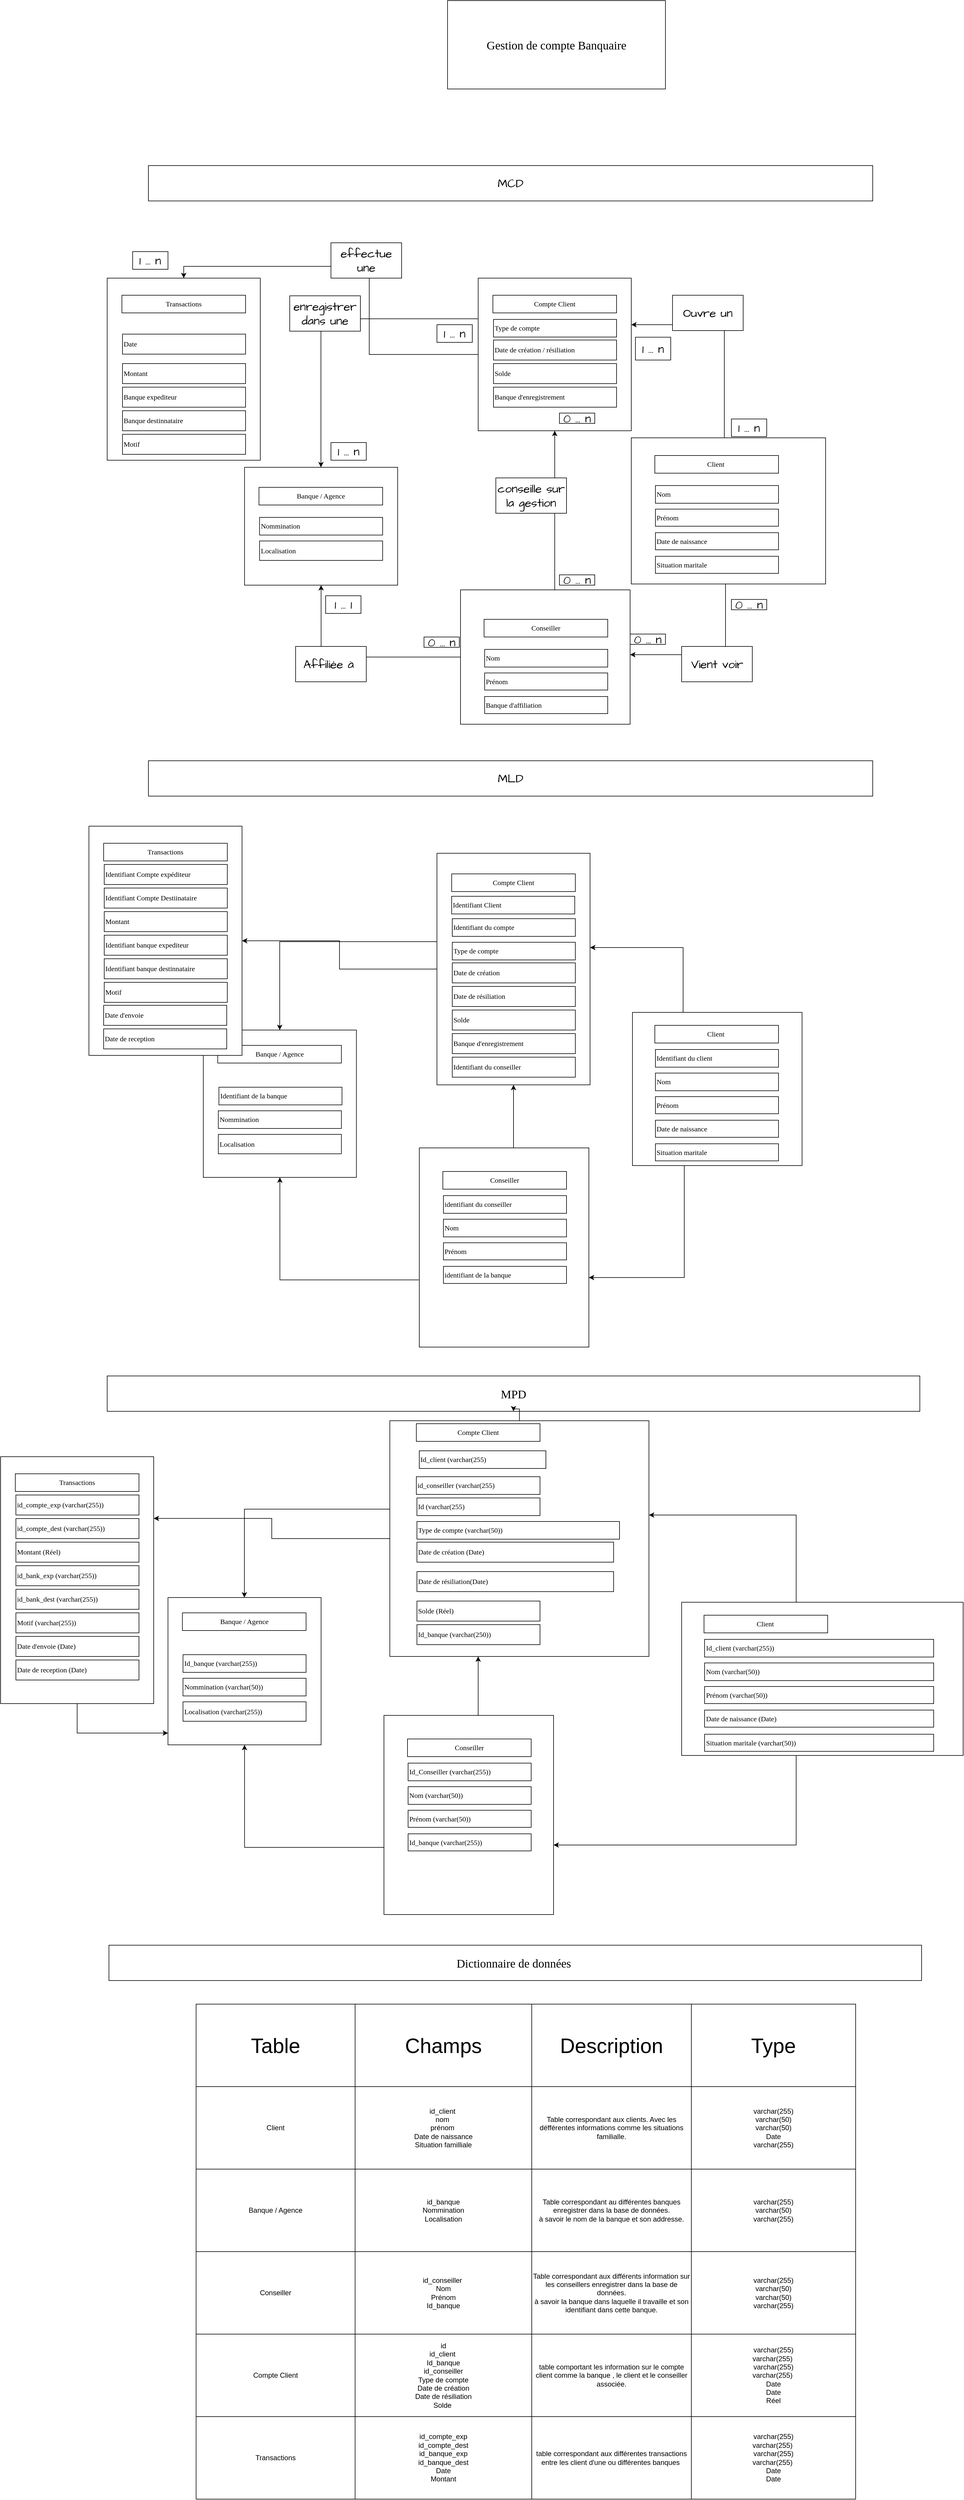 <mxfile version="22.0.8" type="google">
  <diagram name="Page-1" id="zSlbWLtohsy82lPIaHCv">
    <mxGraphModel grid="1" page="1" gridSize="10" guides="1" tooltips="1" connect="1" arrows="1" fold="1" pageScale="1" pageWidth="827" pageHeight="1169" math="0" shadow="0">
      <root>
        <mxCell id="0" />
        <mxCell id="1" parent="0" />
        <mxCell id="2LoijQER2AwYKau-_3pd-1" value="" style="rounded=0;whiteSpace=wrap;html=1;align=left;" vertex="1" parent="1">
          <mxGeometry x="263.25" y="152" width="260" height="200" as="geometry" />
        </mxCell>
        <mxCell id="2LoijQER2AwYKau-_3pd-2" value="Banque / Agence" style="rounded=0;whiteSpace=wrap;html=1;fontFamily=Verdana;" vertex="1" parent="1">
          <mxGeometry x="287.75" y="186" width="210" height="30" as="geometry" />
        </mxCell>
        <mxCell id="2LoijQER2AwYKau-_3pd-4" value="Nommination" style="rounded=0;whiteSpace=wrap;html=1;align=left;fontFamily=Verdana;" vertex="1" parent="1">
          <mxGeometry x="288.75" y="237" width="209" height="30" as="geometry" />
        </mxCell>
        <mxCell id="2LoijQER2AwYKau-_3pd-5" value="Localisation" style="rounded=0;whiteSpace=wrap;html=1;align=left;fontFamily=Verdana;" vertex="1" parent="1">
          <mxGeometry x="288.75" y="277" width="209" height="33" as="geometry" />
        </mxCell>
        <mxCell id="2LoijQER2AwYKau-_3pd-6" value="" style="rounded=0;whiteSpace=wrap;html=1;align=left;" vertex="1" parent="1">
          <mxGeometry x="920" y="102" width="330" height="248" as="geometry" />
        </mxCell>
        <mxCell id="2LoijQER2AwYKau-_3pd-8" value="Client&amp;nbsp;" style="rounded=0;whiteSpace=wrap;html=1;fontFamily=Verdana;" vertex="1" parent="1">
          <mxGeometry x="960" y="132" width="210" height="30" as="geometry" />
        </mxCell>
        <mxCell id="2LoijQER2AwYKau-_3pd-10" value="Nom" style="rounded=0;whiteSpace=wrap;html=1;align=left;fontFamily=Verdana;" vertex="1" parent="1">
          <mxGeometry x="961" y="183" width="209" height="30" as="geometry" />
        </mxCell>
        <mxCell id="2LoijQER2AwYKau-_3pd-12" value="Prénom" style="rounded=0;whiteSpace=wrap;html=1;align=left;fontFamily=Verdana;" vertex="1" parent="1">
          <mxGeometry x="961" y="223" width="209" height="29" as="geometry" />
        </mxCell>
        <mxCell id="2LoijQER2AwYKau-_3pd-24" value="MLD" style="rounded=0;whiteSpace=wrap;html=1;hachureGap=4;fontFamily=Architects Daughter;fontSource=https%3A%2F%2Ffonts.googleapis.com%2Fcss%3Ffamily%3DArchitects%2BDaughter;fontSize=20;" vertex="1" parent="1">
          <mxGeometry x="100" y="650" width="1230" height="60" as="geometry" />
        </mxCell>
        <mxCell id="2LoijQER2AwYKau-_3pd-68" value="MPD" style="rounded=0;whiteSpace=wrap;html=1;hachureGap=4;fontFamily=Verdana;fontSize=20;" vertex="1" parent="1">
          <mxGeometry x="30" y="1694" width="1380" height="60" as="geometry" />
        </mxCell>
        <mxCell id="2LoijQER2AwYKau-_3pd-103" value="Gestion de compte Banquaire" style="rounded=0;whiteSpace=wrap;html=1;hachureGap=4;fontFamily=Verdana;fontSize=20;" vertex="1" parent="1">
          <mxGeometry x="608" y="-640" width="370" height="150" as="geometry" />
        </mxCell>
        <mxCell id="2LoijQER2AwYKau-_3pd-104" value="" style="shape=table;startSize=0;container=1;collapsible=0;childLayout=tableLayout;" vertex="1" parent="1">
          <mxGeometry x="181" y="2760" width="1120" height="840" as="geometry" />
        </mxCell>
        <mxCell id="2LoijQER2AwYKau-_3pd-105" value="" style="shape=tableRow;horizontal=0;startSize=0;swimlaneHead=0;swimlaneBody=0;strokeColor=inherit;top=0;left=0;bottom=0;right=0;collapsible=0;dropTarget=0;fillColor=none;points=[[0,0.5],[1,0.5]];portConstraint=eastwest;" vertex="1" parent="2LoijQER2AwYKau-_3pd-104">
          <mxGeometry width="1120" height="140" as="geometry" />
        </mxCell>
        <mxCell id="2LoijQER2AwYKau-_3pd-106" value="Table" style="shape=partialRectangle;html=1;whiteSpace=wrap;connectable=0;strokeColor=inherit;overflow=hidden;fillColor=none;top=0;left=0;bottom=0;right=0;pointerEvents=1;fontSize=35;" vertex="1" parent="2LoijQER2AwYKau-_3pd-105">
          <mxGeometry width="270" height="140" as="geometry">
            <mxRectangle width="270" height="140" as="alternateBounds" />
          </mxGeometry>
        </mxCell>
        <mxCell id="2LoijQER2AwYKau-_3pd-107" value="Champs" style="shape=partialRectangle;html=1;whiteSpace=wrap;connectable=0;strokeColor=inherit;overflow=hidden;fillColor=none;top=0;left=0;bottom=0;right=0;pointerEvents=1;fontSize=35;" vertex="1" parent="2LoijQER2AwYKau-_3pd-105">
          <mxGeometry x="270" width="300" height="140" as="geometry">
            <mxRectangle width="300" height="140" as="alternateBounds" />
          </mxGeometry>
        </mxCell>
        <mxCell id="2LoijQER2AwYKau-_3pd-108" value="Description" style="shape=partialRectangle;html=1;whiteSpace=wrap;connectable=0;strokeColor=inherit;overflow=hidden;fillColor=none;top=0;left=0;bottom=0;right=0;pointerEvents=1;fontSize=35;" vertex="1" parent="2LoijQER2AwYKau-_3pd-105">
          <mxGeometry x="570" width="271" height="140" as="geometry">
            <mxRectangle width="271" height="140" as="alternateBounds" />
          </mxGeometry>
        </mxCell>
        <mxCell id="2LoijQER2AwYKau-_3pd-109" value="Type" style="shape=partialRectangle;html=1;whiteSpace=wrap;connectable=0;strokeColor=inherit;overflow=hidden;fillColor=none;top=0;left=0;bottom=0;right=0;pointerEvents=1;fontSize=35;" vertex="1" parent="2LoijQER2AwYKau-_3pd-105">
          <mxGeometry x="841" width="279" height="140" as="geometry">
            <mxRectangle width="279" height="140" as="alternateBounds" />
          </mxGeometry>
        </mxCell>
        <mxCell id="2LoijQER2AwYKau-_3pd-110" value="" style="shape=tableRow;horizontal=0;startSize=0;swimlaneHead=0;swimlaneBody=0;strokeColor=inherit;top=0;left=0;bottom=0;right=0;collapsible=0;dropTarget=0;fillColor=none;points=[[0,0.5],[1,0.5]];portConstraint=eastwest;" vertex="1" parent="2LoijQER2AwYKau-_3pd-104">
          <mxGeometry y="140" width="1120" height="140" as="geometry" />
        </mxCell>
        <mxCell id="2LoijQER2AwYKau-_3pd-111" value="Client" style="shape=partialRectangle;html=1;whiteSpace=wrap;connectable=0;strokeColor=inherit;overflow=hidden;fillColor=none;top=0;left=0;bottom=0;right=0;pointerEvents=1;" vertex="1" parent="2LoijQER2AwYKau-_3pd-110">
          <mxGeometry width="270" height="140" as="geometry">
            <mxRectangle width="270" height="140" as="alternateBounds" />
          </mxGeometry>
        </mxCell>
        <mxCell id="2LoijQER2AwYKau-_3pd-112" value="id_client&amp;nbsp;&lt;br&gt;nom&amp;nbsp;&lt;br&gt;prénom&amp;nbsp;&lt;br&gt;Date de naissance&lt;br&gt;Situation familliale" style="shape=partialRectangle;html=1;whiteSpace=wrap;connectable=0;strokeColor=inherit;overflow=hidden;fillColor=none;top=0;left=0;bottom=0;right=0;pointerEvents=1;" vertex="1" parent="2LoijQER2AwYKau-_3pd-110">
          <mxGeometry x="270" width="300" height="140" as="geometry">
            <mxRectangle width="300" height="140" as="alternateBounds" />
          </mxGeometry>
        </mxCell>
        <mxCell id="2LoijQER2AwYKau-_3pd-113" value="Table correspondant aux clients. Avec les défférentes informations comme les situations familialle." style="shape=partialRectangle;html=1;whiteSpace=wrap;connectable=0;strokeColor=inherit;overflow=hidden;fillColor=none;top=0;left=0;bottom=0;right=0;pointerEvents=1;" vertex="1" parent="2LoijQER2AwYKau-_3pd-110">
          <mxGeometry x="570" width="271" height="140" as="geometry">
            <mxRectangle width="271" height="140" as="alternateBounds" />
          </mxGeometry>
        </mxCell>
        <mxCell id="2LoijQER2AwYKau-_3pd-114" value="varchar(255)&lt;br&gt;varchar(50)&lt;br&gt;varchar(50)&lt;br&gt;Date&lt;br&gt;varchar(255)" style="shape=partialRectangle;html=1;whiteSpace=wrap;connectable=0;strokeColor=inherit;overflow=hidden;fillColor=none;top=0;left=0;bottom=0;right=0;pointerEvents=1;" vertex="1" parent="2LoijQER2AwYKau-_3pd-110">
          <mxGeometry x="841" width="279" height="140" as="geometry">
            <mxRectangle width="279" height="140" as="alternateBounds" />
          </mxGeometry>
        </mxCell>
        <mxCell id="2LoijQER2AwYKau-_3pd-115" value="" style="shape=tableRow;horizontal=0;startSize=0;swimlaneHead=0;swimlaneBody=0;strokeColor=inherit;top=0;left=0;bottom=0;right=0;collapsible=0;dropTarget=0;fillColor=none;points=[[0,0.5],[1,0.5]];portConstraint=eastwest;" vertex="1" parent="2LoijQER2AwYKau-_3pd-104">
          <mxGeometry y="280" width="1120" height="140" as="geometry" />
        </mxCell>
        <mxCell id="2LoijQER2AwYKau-_3pd-116" value="Banque / Agence" style="shape=partialRectangle;html=1;whiteSpace=wrap;connectable=0;strokeColor=inherit;overflow=hidden;fillColor=none;top=0;left=0;bottom=0;right=0;pointerEvents=1;" vertex="1" parent="2LoijQER2AwYKau-_3pd-115">
          <mxGeometry width="270" height="140" as="geometry">
            <mxRectangle width="270" height="140" as="alternateBounds" />
          </mxGeometry>
        </mxCell>
        <mxCell id="2LoijQER2AwYKau-_3pd-117" value="id_banque&lt;br&gt;Nommination&lt;br&gt;Localisation" style="shape=partialRectangle;html=1;whiteSpace=wrap;connectable=0;strokeColor=inherit;overflow=hidden;fillColor=none;top=0;left=0;bottom=0;right=0;pointerEvents=1;" vertex="1" parent="2LoijQER2AwYKau-_3pd-115">
          <mxGeometry x="270" width="300" height="140" as="geometry">
            <mxRectangle width="300" height="140" as="alternateBounds" />
          </mxGeometry>
        </mxCell>
        <mxCell id="2LoijQER2AwYKau-_3pd-118" value="Table correspondant au différentes banques enregistrer dans la base de données.&lt;br&gt;à savoir le nom de la banque et son addresse." style="shape=partialRectangle;html=1;whiteSpace=wrap;connectable=0;strokeColor=inherit;overflow=hidden;fillColor=none;top=0;left=0;bottom=0;right=0;pointerEvents=1;" vertex="1" parent="2LoijQER2AwYKau-_3pd-115">
          <mxGeometry x="570" width="271" height="140" as="geometry">
            <mxRectangle width="271" height="140" as="alternateBounds" />
          </mxGeometry>
        </mxCell>
        <mxCell id="2LoijQER2AwYKau-_3pd-119" value="varchar(255)&lt;br&gt;varchar(50)&lt;br&gt;varchar(255)" style="shape=partialRectangle;html=1;whiteSpace=wrap;connectable=0;strokeColor=inherit;overflow=hidden;fillColor=none;top=0;left=0;bottom=0;right=0;pointerEvents=1;" vertex="1" parent="2LoijQER2AwYKau-_3pd-115">
          <mxGeometry x="841" width="279" height="140" as="geometry">
            <mxRectangle width="279" height="140" as="alternateBounds" />
          </mxGeometry>
        </mxCell>
        <mxCell id="2LoijQER2AwYKau-_3pd-120" value="" style="shape=tableRow;horizontal=0;startSize=0;swimlaneHead=0;swimlaneBody=0;strokeColor=inherit;top=0;left=0;bottom=0;right=0;collapsible=0;dropTarget=0;fillColor=none;points=[[0,0.5],[1,0.5]];portConstraint=eastwest;" vertex="1" parent="2LoijQER2AwYKau-_3pd-104">
          <mxGeometry y="420" width="1120" height="140" as="geometry" />
        </mxCell>
        <mxCell id="2LoijQER2AwYKau-_3pd-121" value="Conseiller" style="shape=partialRectangle;html=1;whiteSpace=wrap;connectable=0;strokeColor=inherit;overflow=hidden;fillColor=none;top=0;left=0;bottom=0;right=0;pointerEvents=1;" vertex="1" parent="2LoijQER2AwYKau-_3pd-120">
          <mxGeometry width="270" height="140" as="geometry">
            <mxRectangle width="270" height="140" as="alternateBounds" />
          </mxGeometry>
        </mxCell>
        <mxCell id="2LoijQER2AwYKau-_3pd-122" value="id_conseiller&amp;nbsp;&lt;br&gt;Nom&lt;br&gt;Prénom&lt;br&gt;Id_banque" style="shape=partialRectangle;html=1;whiteSpace=wrap;connectable=0;strokeColor=inherit;overflow=hidden;fillColor=none;top=0;left=0;bottom=0;right=0;pointerEvents=1;" vertex="1" parent="2LoijQER2AwYKau-_3pd-120">
          <mxGeometry x="270" width="300" height="140" as="geometry">
            <mxRectangle width="300" height="140" as="alternateBounds" />
          </mxGeometry>
        </mxCell>
        <mxCell id="2LoijQER2AwYKau-_3pd-123" value="Table correspondant aux différents information sur les conseillers enregistrer dans la base de données.&lt;br&gt;à savoir la banque dans laquelle il travaille et son identifiant dans cette banque." style="shape=partialRectangle;html=1;whiteSpace=wrap;connectable=0;strokeColor=inherit;overflow=hidden;fillColor=none;top=0;left=0;bottom=0;right=0;pointerEvents=1;" vertex="1" parent="2LoijQER2AwYKau-_3pd-120">
          <mxGeometry x="570" width="271" height="140" as="geometry">
            <mxRectangle width="271" height="140" as="alternateBounds" />
          </mxGeometry>
        </mxCell>
        <mxCell id="2LoijQER2AwYKau-_3pd-124" value="varchar(255)&lt;br&gt;varchar(50)&lt;br&gt;varchar(50)&lt;br style=&quot;border-color: var(--border-color);&quot;&gt;varchar(255)" style="shape=partialRectangle;html=1;whiteSpace=wrap;connectable=0;strokeColor=inherit;overflow=hidden;fillColor=none;top=0;left=0;bottom=0;right=0;pointerEvents=1;" vertex="1" parent="2LoijQER2AwYKau-_3pd-120">
          <mxGeometry x="841" width="279" height="140" as="geometry">
            <mxRectangle width="279" height="140" as="alternateBounds" />
          </mxGeometry>
        </mxCell>
        <mxCell id="2LoijQER2AwYKau-_3pd-125" value="" style="shape=tableRow;horizontal=0;startSize=0;swimlaneHead=0;swimlaneBody=0;strokeColor=inherit;top=0;left=0;bottom=0;right=0;collapsible=0;dropTarget=0;fillColor=none;points=[[0,0.5],[1,0.5]];portConstraint=eastwest;" vertex="1" parent="2LoijQER2AwYKau-_3pd-104">
          <mxGeometry y="560" width="1120" height="140" as="geometry" />
        </mxCell>
        <mxCell id="2LoijQER2AwYKau-_3pd-126" value="Compte Client" style="shape=partialRectangle;html=1;whiteSpace=wrap;connectable=0;strokeColor=inherit;overflow=hidden;fillColor=none;top=0;left=0;bottom=0;right=0;pointerEvents=1;" vertex="1" parent="2LoijQER2AwYKau-_3pd-125">
          <mxGeometry width="270" height="140" as="geometry">
            <mxRectangle width="270" height="140" as="alternateBounds" />
          </mxGeometry>
        </mxCell>
        <mxCell id="2LoijQER2AwYKau-_3pd-127" value="id&lt;br&gt;id_client&amp;nbsp;&lt;br style=&quot;border-color: var(--border-color);&quot;&gt;Id_banque&lt;br&gt;id_conseiller&lt;br style=&quot;border-color: var(--border-color);&quot;&gt;Type de compte&lt;br style=&quot;border-color: var(--border-color);&quot;&gt;Date de création&lt;br style=&quot;border-color: var(--border-color);&quot;&gt;Date de résiliation&lt;br style=&quot;border-color: var(--border-color);&quot;&gt;Solde&amp;nbsp;" style="shape=partialRectangle;html=1;whiteSpace=wrap;connectable=0;strokeColor=inherit;overflow=hidden;fillColor=none;top=0;left=0;bottom=0;right=0;pointerEvents=1;" vertex="1" parent="2LoijQER2AwYKau-_3pd-125">
          <mxGeometry x="270" width="300" height="140" as="geometry">
            <mxRectangle width="300" height="140" as="alternateBounds" />
          </mxGeometry>
        </mxCell>
        <mxCell id="2LoijQER2AwYKau-_3pd-128" value="table comportant les information sur le compte client comme la banque , le client et le conseiller associée." style="shape=partialRectangle;html=1;whiteSpace=wrap;connectable=0;strokeColor=inherit;overflow=hidden;fillColor=none;top=0;left=0;bottom=0;right=0;pointerEvents=1;" vertex="1" parent="2LoijQER2AwYKau-_3pd-125">
          <mxGeometry x="570" width="271" height="140" as="geometry">
            <mxRectangle width="271" height="140" as="alternateBounds" />
          </mxGeometry>
        </mxCell>
        <mxCell id="2LoijQER2AwYKau-_3pd-129" value="varchar(255)&lt;br&gt;varchar(255)&amp;nbsp;&lt;br&gt;varchar(255)&lt;br style=&quot;border-color: var(--border-color);&quot;&gt;varchar(255)&amp;nbsp;&lt;br&gt;Date&lt;br&gt;Date&lt;br&gt;Réel" style="shape=partialRectangle;html=1;whiteSpace=wrap;connectable=0;strokeColor=inherit;overflow=hidden;fillColor=none;top=0;left=0;bottom=0;right=0;pointerEvents=1;" vertex="1" parent="2LoijQER2AwYKau-_3pd-125">
          <mxGeometry x="841" width="279" height="140" as="geometry">
            <mxRectangle width="279" height="140" as="alternateBounds" />
          </mxGeometry>
        </mxCell>
        <mxCell id="2LoijQER2AwYKau-_3pd-435" style="shape=tableRow;horizontal=0;startSize=0;swimlaneHead=0;swimlaneBody=0;strokeColor=inherit;top=0;left=0;bottom=0;right=0;collapsible=0;dropTarget=0;fillColor=none;points=[[0,0.5],[1,0.5]];portConstraint=eastwest;" vertex="1" parent="2LoijQER2AwYKau-_3pd-104">
          <mxGeometry y="700" width="1120" height="140" as="geometry" />
        </mxCell>
        <mxCell id="2LoijQER2AwYKau-_3pd-436" value="Transactions" style="shape=partialRectangle;html=1;whiteSpace=wrap;connectable=0;strokeColor=inherit;overflow=hidden;fillColor=none;top=0;left=0;bottom=0;right=0;pointerEvents=1;" vertex="1" parent="2LoijQER2AwYKau-_3pd-435">
          <mxGeometry width="270" height="140" as="geometry">
            <mxRectangle width="270" height="140" as="alternateBounds" />
          </mxGeometry>
        </mxCell>
        <mxCell id="2LoijQER2AwYKau-_3pd-437" value="id_compte_exp&lt;br&gt;id_compte_dest&lt;br&gt;id_banque_exp&lt;br&gt;id_banque_dest&lt;br&gt;Date&lt;br&gt;Montant" style="shape=partialRectangle;html=1;whiteSpace=wrap;connectable=0;strokeColor=inherit;overflow=hidden;fillColor=none;top=0;left=0;bottom=0;right=0;pointerEvents=1;" vertex="1" parent="2LoijQER2AwYKau-_3pd-435">
          <mxGeometry x="270" width="300" height="140" as="geometry">
            <mxRectangle width="300" height="140" as="alternateBounds" />
          </mxGeometry>
        </mxCell>
        <mxCell id="2LoijQER2AwYKau-_3pd-438" value="table correspondant aux différentes transactions entre les client d&#39;une ou différentes banques&amp;nbsp;" style="shape=partialRectangle;html=1;whiteSpace=wrap;connectable=0;strokeColor=inherit;overflow=hidden;fillColor=none;top=0;left=0;bottom=0;right=0;pointerEvents=1;" vertex="1" parent="2LoijQER2AwYKau-_3pd-435">
          <mxGeometry x="570" width="271" height="140" as="geometry">
            <mxRectangle width="271" height="140" as="alternateBounds" />
          </mxGeometry>
        </mxCell>
        <mxCell id="2LoijQER2AwYKau-_3pd-439" value="varchar(255)&lt;br style=&quot;border-color: var(--border-color);&quot;&gt;varchar(255)&amp;nbsp;&lt;br style=&quot;border-color: var(--border-color);&quot;&gt;varchar(255)&lt;br style=&quot;border-color: var(--border-color);&quot;&gt;varchar(255)&amp;nbsp;&lt;br style=&quot;border-color: var(--border-color);&quot;&gt;Date&lt;br style=&quot;border-color: var(--border-color);&quot;&gt;Date" style="shape=partialRectangle;html=1;whiteSpace=wrap;connectable=0;strokeColor=inherit;overflow=hidden;fillColor=none;top=0;left=0;bottom=0;right=0;pointerEvents=1;" vertex="1" parent="2LoijQER2AwYKau-_3pd-435">
          <mxGeometry x="841" width="279" height="140" as="geometry">
            <mxRectangle width="279" height="140" as="alternateBounds" />
          </mxGeometry>
        </mxCell>
        <mxCell id="2LoijQER2AwYKau-_3pd-142" style="edgeStyle=orthogonalEdgeStyle;rounded=0;orthogonalLoop=1;jettySize=auto;html=1;entryX=0.5;entryY=1;entryDx=0;entryDy=0;" edge="1" parent="1" source="2LoijQER2AwYKau-_3pd-135" target="2LoijQER2AwYKau-_3pd-1">
          <mxGeometry relative="1" as="geometry">
            <Array as="points">
              <mxPoint x="393" y="474" />
            </Array>
          </mxGeometry>
        </mxCell>
        <mxCell id="2LoijQER2AwYKau-_3pd-152" style="edgeStyle=orthogonalEdgeStyle;rounded=0;orthogonalLoop=1;jettySize=auto;html=1;exitX=0.75;exitY=0;exitDx=0;exitDy=0;" edge="1" parent="1" source="2LoijQER2AwYKau-_3pd-135" target="2LoijQER2AwYKau-_3pd-144">
          <mxGeometry relative="1" as="geometry">
            <Array as="points">
              <mxPoint x="790" y="360" />
            </Array>
          </mxGeometry>
        </mxCell>
        <mxCell id="2LoijQER2AwYKau-_3pd-135" value="" style="rounded=0;whiteSpace=wrap;html=1;align=left;" vertex="1" parent="1">
          <mxGeometry x="630" y="360" width="288" height="228" as="geometry" />
        </mxCell>
        <mxCell id="2LoijQER2AwYKau-_3pd-136" value="Conseiller" style="rounded=0;whiteSpace=wrap;html=1;fontFamily=Verdana;" vertex="1" parent="1">
          <mxGeometry x="670" y="410" width="210" height="30" as="geometry" />
        </mxCell>
        <mxCell id="2LoijQER2AwYKau-_3pd-138" value="Nom" style="rounded=0;whiteSpace=wrap;html=1;align=left;fontFamily=Verdana;" vertex="1" parent="1">
          <mxGeometry x="671" y="461" width="209" height="30" as="geometry" />
        </mxCell>
        <mxCell id="2LoijQER2AwYKau-_3pd-139" value="Prénom" style="rounded=0;whiteSpace=wrap;html=1;align=left;fontFamily=Verdana;" vertex="1" parent="1">
          <mxGeometry x="671" y="501" width="209" height="29" as="geometry" />
        </mxCell>
        <mxCell id="2LoijQER2AwYKau-_3pd-140" style="edgeStyle=orthogonalEdgeStyle;rounded=0;orthogonalLoop=1;jettySize=auto;html=1;" edge="1" parent="1" source="2LoijQER2AwYKau-_3pd-6" target="2LoijQER2AwYKau-_3pd-135">
          <mxGeometry relative="1" as="geometry">
            <Array as="points">
              <mxPoint x="1080" y="470" />
            </Array>
          </mxGeometry>
        </mxCell>
        <mxCell id="2LoijQER2AwYKau-_3pd-141" value="Vient voir" style="rounded=0;whiteSpace=wrap;html=1;hachureGap=4;fontFamily=Architects Daughter;fontSource=https%3A%2F%2Ffonts.googleapis.com%2Fcss%3Ffamily%3DArchitects%2BDaughter;fontSize=20;" vertex="1" parent="1">
          <mxGeometry x="1005.5" y="456" width="120" height="60" as="geometry" />
        </mxCell>
        <mxCell id="2LoijQER2AwYKau-_3pd-143" value="Affiliée à&amp;nbsp;" style="rounded=0;whiteSpace=wrap;html=1;hachureGap=4;fontFamily=Architects Daughter;fontSource=https%3A%2F%2Ffonts.googleapis.com%2Fcss%3Ffamily%3DArchitects%2BDaughter;fontSize=20;" vertex="1" parent="1">
          <mxGeometry x="350" y="456" width="120" height="60" as="geometry" />
        </mxCell>
        <mxCell id="2LoijQER2AwYKau-_3pd-150" style="edgeStyle=orthogonalEdgeStyle;rounded=0;orthogonalLoop=1;jettySize=auto;html=1;exitX=0;exitY=0.5;exitDx=0;exitDy=0;" edge="1" parent="1" source="2LoijQER2AwYKau-_3pd-144" target="2LoijQER2AwYKau-_3pd-1">
          <mxGeometry relative="1" as="geometry">
            <Array as="points">
              <mxPoint x="660" y="-100" />
              <mxPoint x="393" y="-100" />
            </Array>
          </mxGeometry>
        </mxCell>
        <mxCell id="2LoijQER2AwYKau-_3pd-144" value="" style="rounded=0;whiteSpace=wrap;html=1;align=left;" vertex="1" parent="1">
          <mxGeometry x="660" y="-169" width="260" height="259" as="geometry" />
        </mxCell>
        <mxCell id="2LoijQER2AwYKau-_3pd-406" style="edgeStyle=orthogonalEdgeStyle;rounded=0;orthogonalLoop=1;jettySize=auto;html=1;entryX=0.5;entryY=0;entryDx=0;entryDy=0;" edge="1" parent="1" source="2LoijQER2AwYKau-_3pd-144" target="2LoijQER2AwYKau-_3pd-395">
          <mxGeometry relative="1" as="geometry" />
        </mxCell>
        <mxCell id="2LoijQER2AwYKau-_3pd-145" value="Compte Client" style="rounded=0;whiteSpace=wrap;html=1;fontFamily=Verdana;" vertex="1" parent="1">
          <mxGeometry x="685" y="-140" width="210" height="30" as="geometry" />
        </mxCell>
        <mxCell id="2LoijQER2AwYKau-_3pd-146" value="Type de compte&amp;nbsp;" style="rounded=0;whiteSpace=wrap;html=1;align=left;fontFamily=Verdana;" vertex="1" parent="1">
          <mxGeometry x="686" y="-99" width="209" height="30" as="geometry" />
        </mxCell>
        <mxCell id="2LoijQER2AwYKau-_3pd-147" value="Date de création / résiliation" style="rounded=0;whiteSpace=wrap;html=1;align=left;fontFamily=Verdana;" vertex="1" parent="1">
          <mxGeometry x="686" y="-64" width="209" height="34" as="geometry" />
        </mxCell>
        <mxCell id="2LoijQER2AwYKau-_3pd-148" style="edgeStyle=orthogonalEdgeStyle;rounded=0;orthogonalLoop=1;jettySize=auto;html=1;" edge="1" parent="1" source="2LoijQER2AwYKau-_3pd-6" target="2LoijQER2AwYKau-_3pd-144">
          <mxGeometry relative="1" as="geometry">
            <mxPoint x="1078.0" y="102" as="sourcePoint" />
            <mxPoint x="934" y="-90" as="targetPoint" />
            <Array as="points">
              <mxPoint x="1078" y="-90" />
            </Array>
          </mxGeometry>
        </mxCell>
        <mxCell id="2LoijQER2AwYKau-_3pd-149" value="Ouvre un" style="rounded=0;whiteSpace=wrap;html=1;hachureGap=4;fontFamily=Architects Daughter;fontSource=https%3A%2F%2Ffonts.googleapis.com%2Fcss%3Ffamily%3DArchitects%2BDaughter;fontSize=20;" vertex="1" parent="1">
          <mxGeometry x="990" y="-140" width="120" height="60" as="geometry" />
        </mxCell>
        <mxCell id="2LoijQER2AwYKau-_3pd-151" value="enregistrer dans une" style="rounded=0;whiteSpace=wrap;html=1;hachureGap=4;fontFamily=Architects Daughter;fontSource=https%3A%2F%2Ffonts.googleapis.com%2Fcss%3Ffamily%3DArchitects%2BDaughter;fontSize=20;" vertex="1" parent="1">
          <mxGeometry x="340" y="-139" width="120" height="60" as="geometry" />
        </mxCell>
        <mxCell id="2LoijQER2AwYKau-_3pd-153" value="conseille sur la gestion" style="rounded=0;whiteSpace=wrap;html=1;hachureGap=4;fontFamily=Architects Daughter;fontSource=https%3A%2F%2Ffonts.googleapis.com%2Fcss%3Ffamily%3DArchitects%2BDaughter;fontSize=20;" vertex="1" parent="1">
          <mxGeometry x="690" y="170" width="120" height="60" as="geometry" />
        </mxCell>
        <mxCell id="2LoijQER2AwYKau-_3pd-154" value="MCD" style="rounded=0;whiteSpace=wrap;html=1;hachureGap=4;fontFamily=Architects Daughter;fontSource=https%3A%2F%2Ffonts.googleapis.com%2Fcss%3Ffamily%3DArchitects%2BDaughter;fontSize=20;" vertex="1" parent="1">
          <mxGeometry x="100" y="-360" width="1230" height="60" as="geometry" />
        </mxCell>
        <mxCell id="2LoijQER2AwYKau-_3pd-155" value="Date de naissance" style="rounded=0;whiteSpace=wrap;html=1;align=left;fontFamily=Verdana;" vertex="1" parent="1">
          <mxGeometry x="961" y="263" width="209" height="29" as="geometry" />
        </mxCell>
        <mxCell id="2LoijQER2AwYKau-_3pd-156" value="Banque d&#39;affiliation" style="rounded=0;whiteSpace=wrap;html=1;align=left;fontFamily=Verdana;" vertex="1" parent="1">
          <mxGeometry x="671" y="541" width="209" height="29" as="geometry" />
        </mxCell>
        <mxCell id="2LoijQER2AwYKau-_3pd-157" value="Solde" style="rounded=0;whiteSpace=wrap;html=1;align=left;fontFamily=Verdana;" vertex="1" parent="1">
          <mxGeometry x="686" y="-24" width="209" height="34" as="geometry" />
        </mxCell>
        <mxCell id="2LoijQER2AwYKau-_3pd-158" value="1 ... n" style="rounded=0;whiteSpace=wrap;html=1;hachureGap=4;fontFamily=Architects Daughter;fontSource=https%3A%2F%2Ffonts.googleapis.com%2Fcss%3Ffamily%3DArchitects%2BDaughter;fontSize=20;" vertex="1" parent="1">
          <mxGeometry x="1090" y="70" width="60" height="30" as="geometry" />
        </mxCell>
        <mxCell id="2LoijQER2AwYKau-_3pd-159" value="1 ... n" style="rounded=0;whiteSpace=wrap;html=1;hachureGap=4;fontFamily=Architects Daughter;fontSource=https%3A%2F%2Ffonts.googleapis.com%2Fcss%3Ffamily%3DArchitects%2BDaughter;fontSize=20;" vertex="1" parent="1">
          <mxGeometry x="927" y="-68.75" width="60" height="38.75" as="geometry" />
        </mxCell>
        <mxCell id="2LoijQER2AwYKau-_3pd-162" value="0 ... n" style="rounded=0;whiteSpace=wrap;html=1;hachureGap=4;fontFamily=Architects Daughter;fontSource=https%3A%2F%2Ffonts.googleapis.com%2Fcss%3Ffamily%3DArchitects%2BDaughter;fontSize=20;" vertex="1" parent="1">
          <mxGeometry x="1090" y="376.25" width="60" height="17.5" as="geometry" />
        </mxCell>
        <mxCell id="2LoijQER2AwYKau-_3pd-163" value="0 ... n" style="rounded=0;whiteSpace=wrap;html=1;hachureGap=4;fontFamily=Architects Daughter;fontSource=https%3A%2F%2Ffonts.googleapis.com%2Fcss%3Ffamily%3DArchitects%2BDaughter;fontSize=20;" vertex="1" parent="1">
          <mxGeometry x="918" y="435" width="60" height="17.5" as="geometry" />
        </mxCell>
        <mxCell id="2LoijQER2AwYKau-_3pd-164" value="0 ... n" style="rounded=0;whiteSpace=wrap;html=1;hachureGap=4;fontFamily=Architects Daughter;fontSource=https%3A%2F%2Ffonts.googleapis.com%2Fcss%3Ffamily%3DArchitects%2BDaughter;fontSize=20;" vertex="1" parent="1">
          <mxGeometry x="798" y="334.5" width="60" height="17.5" as="geometry" />
        </mxCell>
        <mxCell id="2LoijQER2AwYKau-_3pd-165" value="0 ... n" style="rounded=0;whiteSpace=wrap;html=1;hachureGap=4;fontFamily=Architects Daughter;fontSource=https%3A%2F%2Ffonts.googleapis.com%2Fcss%3Ffamily%3DArchitects%2BDaughter;fontSize=20;" vertex="1" parent="1">
          <mxGeometry x="798" y="60" width="60" height="17.5" as="geometry" />
        </mxCell>
        <mxCell id="2LoijQER2AwYKau-_3pd-166" value="0 ... n" style="rounded=0;whiteSpace=wrap;html=1;hachureGap=4;fontFamily=Architects Daughter;fontSource=https%3A%2F%2Ffonts.googleapis.com%2Fcss%3Ffamily%3DArchitects%2BDaughter;fontSize=20;" vertex="1" parent="1">
          <mxGeometry x="568" y="440" width="60" height="17.5" as="geometry" />
        </mxCell>
        <mxCell id="2LoijQER2AwYKau-_3pd-167" value="1 ... 1" style="rounded=0;whiteSpace=wrap;html=1;hachureGap=4;fontFamily=Architects Daughter;fontSource=https%3A%2F%2Ffonts.googleapis.com%2Fcss%3Ffamily%3DArchitects%2BDaughter;fontSize=20;" vertex="1" parent="1">
          <mxGeometry x="401" y="370" width="60" height="30" as="geometry" />
        </mxCell>
        <mxCell id="2LoijQER2AwYKau-_3pd-168" value="1 ... n" style="rounded=0;whiteSpace=wrap;html=1;hachureGap=4;fontFamily=Architects Daughter;fontSource=https%3A%2F%2Ffonts.googleapis.com%2Fcss%3Ffamily%3DArchitects%2BDaughter;fontSize=20;" vertex="1" parent="1">
          <mxGeometry x="590" y="-90" width="60" height="30" as="geometry" />
        </mxCell>
        <mxCell id="2LoijQER2AwYKau-_3pd-169" value="1 ... n" style="rounded=0;whiteSpace=wrap;html=1;hachureGap=4;fontFamily=Architects Daughter;fontSource=https%3A%2F%2Ffonts.googleapis.com%2Fcss%3Ffamily%3DArchitects%2BDaughter;fontSize=20;" vertex="1" parent="1">
          <mxGeometry x="410" y="110" width="60" height="30" as="geometry" />
        </mxCell>
        <mxCell id="2LoijQER2AwYKau-_3pd-170" value="Banque d&#39;enregistrement" style="rounded=0;whiteSpace=wrap;html=1;align=left;fontFamily=Verdana;" vertex="1" parent="1">
          <mxGeometry x="686" y="16" width="209" height="34" as="geometry" />
        </mxCell>
        <mxCell id="2LoijQER2AwYKau-_3pd-172" value="" style="rounded=0;whiteSpace=wrap;html=1;align=left;" vertex="1" parent="1">
          <mxGeometry x="193.25" y="1107" width="260" height="250" as="geometry" />
        </mxCell>
        <mxCell id="2LoijQER2AwYKau-_3pd-173" value="Banque / Agence" style="rounded=0;whiteSpace=wrap;html=1;fontFamily=Verdana;" vertex="1" parent="1">
          <mxGeometry x="217.75" y="1133" width="210" height="30" as="geometry" />
        </mxCell>
        <mxCell id="2LoijQER2AwYKau-_3pd-174" value="Nommination" style="rounded=0;whiteSpace=wrap;html=1;align=left;fontFamily=Verdana;" vertex="1" parent="1">
          <mxGeometry x="218.75" y="1244" width="209" height="30" as="geometry" />
        </mxCell>
        <mxCell id="2LoijQER2AwYKau-_3pd-175" value="Localisation" style="rounded=0;whiteSpace=wrap;html=1;align=left;fontFamily=Verdana;" vertex="1" parent="1">
          <mxGeometry x="218.75" y="1284" width="209" height="33" as="geometry" />
        </mxCell>
        <mxCell id="2LoijQER2AwYKau-_3pd-176" value="" style="rounded=0;whiteSpace=wrap;html=1;align=left;" vertex="1" parent="1">
          <mxGeometry x="922" y="1077" width="288" height="260" as="geometry" />
        </mxCell>
        <mxCell id="2LoijQER2AwYKau-_3pd-177" value="Client&amp;nbsp;" style="rounded=0;whiteSpace=wrap;html=1;fontFamily=Verdana;" vertex="1" parent="1">
          <mxGeometry x="960" y="1099" width="210" height="30" as="geometry" />
        </mxCell>
        <mxCell id="2LoijQER2AwYKau-_3pd-178" value="Nom" style="rounded=0;whiteSpace=wrap;html=1;align=left;fontFamily=Verdana;" vertex="1" parent="1">
          <mxGeometry x="961" y="1180" width="209" height="30" as="geometry" />
        </mxCell>
        <mxCell id="2LoijQER2AwYKau-_3pd-179" value="Prénom" style="rounded=0;whiteSpace=wrap;html=1;align=left;fontFamily=Verdana;" vertex="1" parent="1">
          <mxGeometry x="961" y="1220" width="209" height="29" as="geometry" />
        </mxCell>
        <mxCell id="2LoijQER2AwYKau-_3pd-180" style="edgeStyle=orthogonalEdgeStyle;rounded=0;orthogonalLoop=1;jettySize=auto;html=1;entryX=0.5;entryY=1;entryDx=0;entryDy=0;" edge="1" parent="1" source="2LoijQER2AwYKau-_3pd-182" target="2LoijQER2AwYKau-_3pd-172">
          <mxGeometry relative="1" as="geometry">
            <Array as="points">
              <mxPoint x="323" y="1531" />
            </Array>
          </mxGeometry>
        </mxCell>
        <mxCell id="2LoijQER2AwYKau-_3pd-181" style="edgeStyle=orthogonalEdgeStyle;rounded=0;orthogonalLoop=1;jettySize=auto;html=1;exitX=0.75;exitY=0;exitDx=0;exitDy=0;" edge="1" parent="1" source="2LoijQER2AwYKau-_3pd-182" target="2LoijQER2AwYKau-_3pd-190">
          <mxGeometry relative="1" as="geometry">
            <Array as="points">
              <mxPoint x="720" y="1417" />
            </Array>
          </mxGeometry>
        </mxCell>
        <mxCell id="2LoijQER2AwYKau-_3pd-182" value="" style="rounded=0;whiteSpace=wrap;html=1;align=left;" vertex="1" parent="1">
          <mxGeometry x="560" y="1307" width="288" height="338" as="geometry" />
        </mxCell>
        <mxCell id="2LoijQER2AwYKau-_3pd-183" value="Conseiller" style="rounded=0;whiteSpace=wrap;html=1;fontFamily=Verdana;" vertex="1" parent="1">
          <mxGeometry x="600" y="1347" width="210" height="30" as="geometry" />
        </mxCell>
        <mxCell id="2LoijQER2AwYKau-_3pd-184" value="Nom" style="rounded=0;whiteSpace=wrap;html=1;align=left;fontFamily=Verdana;" vertex="1" parent="1">
          <mxGeometry x="601" y="1428" width="209" height="30" as="geometry" />
        </mxCell>
        <mxCell id="2LoijQER2AwYKau-_3pd-185" value="Prénom" style="rounded=0;whiteSpace=wrap;html=1;align=left;fontFamily=Verdana;" vertex="1" parent="1">
          <mxGeometry x="601" y="1468" width="209" height="29" as="geometry" />
        </mxCell>
        <mxCell id="2LoijQER2AwYKau-_3pd-186" style="edgeStyle=orthogonalEdgeStyle;rounded=0;orthogonalLoop=1;jettySize=auto;html=1;" edge="1" parent="1" source="2LoijQER2AwYKau-_3pd-176" target="2LoijQER2AwYKau-_3pd-182">
          <mxGeometry relative="1" as="geometry">
            <Array as="points">
              <mxPoint x="1010" y="1527" />
            </Array>
          </mxGeometry>
        </mxCell>
        <mxCell id="2LoijQER2AwYKau-_3pd-189" style="edgeStyle=orthogonalEdgeStyle;rounded=0;orthogonalLoop=1;jettySize=auto;html=1;exitX=0;exitY=0.5;exitDx=0;exitDy=0;" edge="1" parent="1" source="2LoijQER2AwYKau-_3pd-190" target="2LoijQER2AwYKau-_3pd-172">
          <mxGeometry relative="1" as="geometry">
            <Array as="points">
              <mxPoint x="590" y="957" />
              <mxPoint x="323" y="957" />
            </Array>
          </mxGeometry>
        </mxCell>
        <mxCell id="2LoijQER2AwYKau-_3pd-416" style="edgeStyle=orthogonalEdgeStyle;rounded=0;orthogonalLoop=1;jettySize=auto;html=1;" edge="1" parent="1" source="2LoijQER2AwYKau-_3pd-190" target="2LoijQER2AwYKau-_3pd-410">
          <mxGeometry relative="1" as="geometry" />
        </mxCell>
        <mxCell id="2LoijQER2AwYKau-_3pd-190" value="" style="rounded=0;whiteSpace=wrap;html=1;align=left;" vertex="1" parent="1">
          <mxGeometry x="590" y="807" width="260" height="393" as="geometry" />
        </mxCell>
        <mxCell id="2LoijQER2AwYKau-_3pd-191" value="Compte Client" style="rounded=0;whiteSpace=wrap;html=1;fontFamily=Verdana;" vertex="1" parent="1">
          <mxGeometry x="615" y="842" width="210" height="30" as="geometry" />
        </mxCell>
        <mxCell id="2LoijQER2AwYKau-_3pd-192" value="Type de compte&amp;nbsp;" style="rounded=0;whiteSpace=wrap;html=1;align=left;fontFamily=Verdana;" vertex="1" parent="1">
          <mxGeometry x="616" y="958" width="209" height="30" as="geometry" />
        </mxCell>
        <mxCell id="2LoijQER2AwYKau-_3pd-193" value="Date de création" style="rounded=0;whiteSpace=wrap;html=1;align=left;fontFamily=Verdana;" vertex="1" parent="1">
          <mxGeometry x="616" y="993" width="209" height="34" as="geometry" />
        </mxCell>
        <mxCell id="2LoijQER2AwYKau-_3pd-194" style="edgeStyle=orthogonalEdgeStyle;rounded=0;orthogonalLoop=1;jettySize=auto;html=1;" edge="1" parent="1" source="2LoijQER2AwYKau-_3pd-176" target="2LoijQER2AwYKau-_3pd-190">
          <mxGeometry relative="1" as="geometry">
            <mxPoint x="1008.0" y="1159" as="sourcePoint" />
            <mxPoint x="864" y="967" as="targetPoint" />
            <Array as="points">
              <mxPoint x="1008" y="967" />
            </Array>
          </mxGeometry>
        </mxCell>
        <mxCell id="2LoijQER2AwYKau-_3pd-198" value="Date de naissance" style="rounded=0;whiteSpace=wrap;html=1;align=left;fontFamily=Verdana;" vertex="1" parent="1">
          <mxGeometry x="961" y="1260" width="209" height="29" as="geometry" />
        </mxCell>
        <mxCell id="2LoijQER2AwYKau-_3pd-199" value="identifiant de la banque&amp;nbsp;" style="rounded=0;whiteSpace=wrap;html=1;align=left;fontFamily=Verdana;" vertex="1" parent="1">
          <mxGeometry x="601" y="1508" width="209" height="29" as="geometry" />
        </mxCell>
        <mxCell id="2LoijQER2AwYKau-_3pd-200" value="Solde" style="rounded=0;whiteSpace=wrap;html=1;align=left;fontFamily=Verdana;" vertex="1" parent="1">
          <mxGeometry x="616" y="1073" width="209" height="34" as="geometry" />
        </mxCell>
        <mxCell id="2LoijQER2AwYKau-_3pd-211" value="Banque d&#39;enregistrement" style="rounded=0;whiteSpace=wrap;html=1;align=left;fontFamily=Verdana;" vertex="1" parent="1">
          <mxGeometry x="616" y="1113" width="209" height="34" as="geometry" />
        </mxCell>
        <mxCell id="2LoijQER2AwYKau-_3pd-212" value="Identifiant du client&amp;nbsp;" style="rounded=0;whiteSpace=wrap;html=1;align=left;fontFamily=Verdana;" vertex="1" parent="1">
          <mxGeometry x="961" y="1140" width="209" height="30" as="geometry" />
        </mxCell>
        <mxCell id="2LoijQER2AwYKau-_3pd-213" value="Identifiant du compte" style="rounded=0;whiteSpace=wrap;html=1;align=left;fontFamily=Verdana;" vertex="1" parent="1">
          <mxGeometry x="616" y="918" width="209" height="30" as="geometry" />
        </mxCell>
        <mxCell id="2LoijQER2AwYKau-_3pd-214" value="Identifiant de la banque&amp;nbsp;" style="rounded=0;whiteSpace=wrap;html=1;align=left;fontFamily=Verdana;" vertex="1" parent="1">
          <mxGeometry x="219.75" y="1204" width="209" height="30" as="geometry" />
        </mxCell>
        <mxCell id="2LoijQER2AwYKau-_3pd-215" value="identifiant du conseiller&amp;nbsp;" style="rounded=0;whiteSpace=wrap;html=1;align=left;fontFamily=Verdana;" vertex="1" parent="1">
          <mxGeometry x="601" y="1388" width="209" height="30" as="geometry" />
        </mxCell>
        <mxCell id="2LoijQER2AwYKau-_3pd-217" value="" style="rounded=0;whiteSpace=wrap;html=1;align=left;" vertex="1" parent="1">
          <mxGeometry x="133.25" y="2070" width="260" height="250" as="geometry" />
        </mxCell>
        <mxCell id="2LoijQER2AwYKau-_3pd-218" value="Banque / Agence" style="rounded=0;whiteSpace=wrap;html=1;fontFamily=Verdana;" vertex="1" parent="1">
          <mxGeometry x="157.75" y="2096" width="210" height="30" as="geometry" />
        </mxCell>
        <mxCell id="2LoijQER2AwYKau-_3pd-219" value="Nommination (varchar(50))" style="rounded=0;whiteSpace=wrap;html=1;align=left;fontFamily=Verdana;" vertex="1" parent="1">
          <mxGeometry x="158.75" y="2207" width="209" height="30" as="geometry" />
        </mxCell>
        <mxCell id="2LoijQER2AwYKau-_3pd-220" value="Localisation (varchar(255))" style="rounded=0;whiteSpace=wrap;html=1;align=left;fontFamily=Verdana;" vertex="1" parent="1">
          <mxGeometry x="158.75" y="2247" width="209" height="33" as="geometry" />
        </mxCell>
        <mxCell id="2LoijQER2AwYKau-_3pd-221" value="" style="rounded=0;whiteSpace=wrap;html=1;align=left;" vertex="1" parent="1">
          <mxGeometry x="1005.5" y="2078" width="478" height="260" as="geometry" />
        </mxCell>
        <mxCell id="2LoijQER2AwYKau-_3pd-222" value="Client&amp;nbsp;" style="rounded=0;whiteSpace=wrap;html=1;fontFamily=Verdana;" vertex="1" parent="1">
          <mxGeometry x="1043.5" y="2100" width="210" height="30" as="geometry" />
        </mxCell>
        <mxCell id="2LoijQER2AwYKau-_3pd-223" value="Nom (varchar(50))" style="rounded=0;whiteSpace=wrap;html=1;align=left;fontFamily=Verdana;" vertex="1" parent="1">
          <mxGeometry x="1044.5" y="2181" width="389" height="30" as="geometry" />
        </mxCell>
        <mxCell id="2LoijQER2AwYKau-_3pd-224" value="Prénom (varchar(50))" style="rounded=0;whiteSpace=wrap;html=1;align=left;fontFamily=Verdana;" vertex="1" parent="1">
          <mxGeometry x="1044.5" y="2221" width="389" height="29" as="geometry" />
        </mxCell>
        <mxCell id="2LoijQER2AwYKau-_3pd-225" style="edgeStyle=orthogonalEdgeStyle;rounded=0;orthogonalLoop=1;jettySize=auto;html=1;entryX=0.5;entryY=1;entryDx=0;entryDy=0;" edge="1" parent="1" source="2LoijQER2AwYKau-_3pd-227" target="2LoijQER2AwYKau-_3pd-217">
          <mxGeometry relative="1" as="geometry">
            <Array as="points">
              <mxPoint x="263" y="2494" />
            </Array>
          </mxGeometry>
        </mxCell>
        <mxCell id="2LoijQER2AwYKau-_3pd-226" style="edgeStyle=orthogonalEdgeStyle;rounded=0;orthogonalLoop=1;jettySize=auto;html=1;exitX=0.75;exitY=0;exitDx=0;exitDy=0;" edge="1" parent="1" source="2LoijQER2AwYKau-_3pd-227" target="2LoijQER2AwYKau-_3pd-233">
          <mxGeometry relative="1" as="geometry">
            <Array as="points">
              <mxPoint x="660" y="2380" />
            </Array>
          </mxGeometry>
        </mxCell>
        <mxCell id="2LoijQER2AwYKau-_3pd-227" value="" style="rounded=0;whiteSpace=wrap;html=1;align=left;" vertex="1" parent="1">
          <mxGeometry x="500" y="2270" width="288" height="338" as="geometry" />
        </mxCell>
        <mxCell id="2LoijQER2AwYKau-_3pd-228" value="Conseiller" style="rounded=0;whiteSpace=wrap;html=1;fontFamily=Verdana;" vertex="1" parent="1">
          <mxGeometry x="540" y="2310" width="210" height="30" as="geometry" />
        </mxCell>
        <mxCell id="2LoijQER2AwYKau-_3pd-229" value="Nom (varchar(50))" style="rounded=0;whiteSpace=wrap;html=1;align=left;fontFamily=Verdana;" vertex="1" parent="1">
          <mxGeometry x="541" y="2391" width="209" height="30" as="geometry" />
        </mxCell>
        <mxCell id="2LoijQER2AwYKau-_3pd-230" value="Prénom (varchar(50))" style="rounded=0;whiteSpace=wrap;html=1;align=left;fontFamily=Verdana;" vertex="1" parent="1">
          <mxGeometry x="541" y="2431" width="209" height="29" as="geometry" />
        </mxCell>
        <mxCell id="2LoijQER2AwYKau-_3pd-231" style="edgeStyle=orthogonalEdgeStyle;rounded=0;orthogonalLoop=1;jettySize=auto;html=1;" edge="1" parent="1" source="2LoijQER2AwYKau-_3pd-221" target="2LoijQER2AwYKau-_3pd-227">
          <mxGeometry relative="1" as="geometry">
            <Array as="points">
              <mxPoint x="1200" y="2490" />
            </Array>
          </mxGeometry>
        </mxCell>
        <mxCell id="2LoijQER2AwYKau-_3pd-232" style="edgeStyle=orthogonalEdgeStyle;rounded=0;orthogonalLoop=1;jettySize=auto;html=1;exitX=0;exitY=0.5;exitDx=0;exitDy=0;" edge="1" parent="1" source="2LoijQER2AwYKau-_3pd-233" target="2LoijQER2AwYKau-_3pd-217">
          <mxGeometry relative="1" as="geometry">
            <Array as="points">
              <mxPoint x="530" y="1920" />
              <mxPoint x="263" y="1920" />
            </Array>
          </mxGeometry>
        </mxCell>
        <mxCell id="2LoijQER2AwYKau-_3pd-248" value="" style="edgeStyle=orthogonalEdgeStyle;rounded=0;orthogonalLoop=1;jettySize=auto;html=1;" edge="1" parent="1" source="2LoijQER2AwYKau-_3pd-233" target="2LoijQER2AwYKau-_3pd-68">
          <mxGeometry relative="1" as="geometry" />
        </mxCell>
        <mxCell id="2LoijQER2AwYKau-_3pd-427" style="edgeStyle=orthogonalEdgeStyle;rounded=0;orthogonalLoop=1;jettySize=auto;html=1;entryX=1;entryY=0.25;entryDx=0;entryDy=0;" edge="1" parent="1" source="2LoijQER2AwYKau-_3pd-233" target="2LoijQER2AwYKau-_3pd-419">
          <mxGeometry relative="1" as="geometry" />
        </mxCell>
        <mxCell id="2LoijQER2AwYKau-_3pd-233" value="" style="rounded=0;whiteSpace=wrap;html=1;align=left;" vertex="1" parent="1">
          <mxGeometry x="510" y="1770" width="440" height="400" as="geometry" />
        </mxCell>
        <mxCell id="2LoijQER2AwYKau-_3pd-234" value="Compte Client" style="rounded=0;whiteSpace=wrap;html=1;fontFamily=Verdana;" vertex="1" parent="1">
          <mxGeometry x="555" y="1775" width="210" height="30" as="geometry" />
        </mxCell>
        <mxCell id="2LoijQER2AwYKau-_3pd-235" value="Type de compte (varchar(50))" style="rounded=0;whiteSpace=wrap;html=1;align=left;fontFamily=Verdana;" vertex="1" parent="1">
          <mxGeometry x="556" y="1941" width="344" height="30" as="geometry" />
        </mxCell>
        <mxCell id="2LoijQER2AwYKau-_3pd-236" value="Date de création (Date)" style="rounded=0;whiteSpace=wrap;html=1;align=left;fontFamily=Verdana;" vertex="1" parent="1">
          <mxGeometry x="556" y="1976" width="334" height="34" as="geometry" />
        </mxCell>
        <mxCell id="2LoijQER2AwYKau-_3pd-237" style="edgeStyle=orthogonalEdgeStyle;rounded=0;orthogonalLoop=1;jettySize=auto;html=1;" edge="1" parent="1" source="2LoijQER2AwYKau-_3pd-221" target="2LoijQER2AwYKau-_3pd-233">
          <mxGeometry relative="1" as="geometry">
            <mxPoint x="948.0" y="2122" as="sourcePoint" />
            <mxPoint x="804" y="1930" as="targetPoint" />
            <Array as="points">
              <mxPoint x="1200" y="1930" />
            </Array>
          </mxGeometry>
        </mxCell>
        <mxCell id="2LoijQER2AwYKau-_3pd-238" value="Date de naissance (Date)" style="rounded=0;whiteSpace=wrap;html=1;align=left;fontFamily=Verdana;" vertex="1" parent="1">
          <mxGeometry x="1044.5" y="2261" width="389" height="29" as="geometry" />
        </mxCell>
        <mxCell id="2LoijQER2AwYKau-_3pd-239" value="Id_banque (varchar(255))" style="rounded=0;whiteSpace=wrap;html=1;align=left;fontFamily=Verdana;" vertex="1" parent="1">
          <mxGeometry x="541" y="2471" width="209" height="29" as="geometry" />
        </mxCell>
        <mxCell id="2LoijQER2AwYKau-_3pd-240" value="Solde (Réel)" style="rounded=0;whiteSpace=wrap;html=1;align=left;fontFamily=Verdana;" vertex="1" parent="1">
          <mxGeometry x="556" y="2076" width="209" height="34" as="geometry" />
        </mxCell>
        <mxCell id="2LoijQER2AwYKau-_3pd-242" value="Id_banque (varchar(250))" style="rounded=0;whiteSpace=wrap;html=1;align=left;fontFamily=Verdana;" vertex="1" parent="1">
          <mxGeometry x="556" y="2116" width="209" height="34" as="geometry" />
        </mxCell>
        <mxCell id="2LoijQER2AwYKau-_3pd-243" value="Id_client (varchar(255))" style="rounded=0;whiteSpace=wrap;html=1;align=left;fontFamily=Verdana;" vertex="1" parent="1">
          <mxGeometry x="1044.5" y="2141" width="389" height="30" as="geometry" />
        </mxCell>
        <mxCell id="2LoijQER2AwYKau-_3pd-244" value="Id (varchar(255)" style="rounded=0;whiteSpace=wrap;html=1;align=left;fontFamily=Verdana;" vertex="1" parent="1">
          <mxGeometry x="556" y="1901" width="209" height="30" as="geometry" />
        </mxCell>
        <mxCell id="2LoijQER2AwYKau-_3pd-245" value="Id_banque (varchar(255))" style="rounded=0;whiteSpace=wrap;html=1;align=left;fontFamily=Verdana;" vertex="1" parent="1">
          <mxGeometry x="158.75" y="2167" width="209" height="30" as="geometry" />
        </mxCell>
        <mxCell id="2LoijQER2AwYKau-_3pd-246" value="Id_Conseiller (varchar(255))" style="rounded=0;whiteSpace=wrap;html=1;align=left;fontFamily=Verdana;" vertex="1" parent="1">
          <mxGeometry x="541" y="2351" width="209" height="30" as="geometry" />
        </mxCell>
        <mxCell id="2LoijQER2AwYKau-_3pd-249" value="Dictionnaire de données&amp;nbsp;" style="rounded=0;whiteSpace=wrap;html=1;hachureGap=4;fontFamily=Verdana;fontSize=20;" vertex="1" parent="1">
          <mxGeometry x="33" y="2660" width="1380" height="60" as="geometry" />
        </mxCell>
        <mxCell id="2LoijQER2AwYKau-_3pd-280" value="Identifiant Client" style="rounded=0;whiteSpace=wrap;html=1;align=left;fontFamily=Verdana;" vertex="1" parent="1">
          <mxGeometry x="615" y="880" width="209" height="30" as="geometry" />
        </mxCell>
        <mxCell id="2LoijQER2AwYKau-_3pd-281" value="Id_client (varchar(255)" style="rounded=0;whiteSpace=wrap;html=1;align=left;fontFamily=Verdana;" vertex="1" parent="1">
          <mxGeometry x="560" y="1821" width="215" height="30" as="geometry" />
        </mxCell>
        <mxCell id="2LoijQER2AwYKau-_3pd-284" value="Identifiant du conseiller" style="rounded=0;whiteSpace=wrap;html=1;align=left;fontFamily=Verdana;" vertex="1" parent="1">
          <mxGeometry x="616" y="1153" width="209" height="34" as="geometry" />
        </mxCell>
        <mxCell id="2LoijQER2AwYKau-_3pd-285" value="id_conseiller (varchar(255)" style="rounded=0;whiteSpace=wrap;html=1;fontFamily=Verdana;align=left;" vertex="1" parent="1">
          <mxGeometry x="555" y="1865" width="210" height="30" as="geometry" />
        </mxCell>
        <mxCell id="2LoijQER2AwYKau-_3pd-287" value="Situation maritale" style="rounded=0;whiteSpace=wrap;html=1;align=left;fontFamily=Verdana;" vertex="1" parent="1">
          <mxGeometry x="961" y="303" width="209" height="29" as="geometry" />
        </mxCell>
        <mxCell id="2LoijQER2AwYKau-_3pd-294" value="Situation maritale" style="rounded=0;whiteSpace=wrap;html=1;align=left;fontFamily=Verdana;" vertex="1" parent="1">
          <mxGeometry x="961" y="1300" width="209" height="29" as="geometry" />
        </mxCell>
        <mxCell id="2LoijQER2AwYKau-_3pd-295" value="Situation maritale (varchar(50))" style="rounded=0;whiteSpace=wrap;html=1;align=left;fontFamily=Verdana;" vertex="1" parent="1">
          <mxGeometry x="1044.5" y="2302" width="389" height="29" as="geometry" />
        </mxCell>
        <mxCell id="2LoijQER2AwYKau-_3pd-297" value="Date de résiliation" style="rounded=0;whiteSpace=wrap;html=1;align=left;fontFamily=Verdana;" vertex="1" parent="1">
          <mxGeometry x="616" y="1033" width="209" height="34" as="geometry" />
        </mxCell>
        <mxCell id="2LoijQER2AwYKau-_3pd-298" value="Date de résiliation(Date)" style="rounded=0;whiteSpace=wrap;html=1;align=left;fontFamily=Verdana;" vertex="1" parent="1">
          <mxGeometry x="556" y="2026" width="334" height="34" as="geometry" />
        </mxCell>
        <mxCell id="2LoijQER2AwYKau-_3pd-395" value="" style="rounded=0;whiteSpace=wrap;html=1;align=left;" vertex="1" parent="1">
          <mxGeometry x="30" y="-169" width="260" height="309" as="geometry" />
        </mxCell>
        <mxCell id="2LoijQER2AwYKau-_3pd-396" value="Transactions" style="rounded=0;whiteSpace=wrap;html=1;fontFamily=Verdana;" vertex="1" parent="1">
          <mxGeometry x="55" y="-140" width="210" height="30" as="geometry" />
        </mxCell>
        <mxCell id="2LoijQER2AwYKau-_3pd-399" value="Montant" style="rounded=0;whiteSpace=wrap;html=1;align=left;fontFamily=Verdana;" vertex="1" parent="1">
          <mxGeometry x="56" y="-24" width="209" height="34" as="geometry" />
        </mxCell>
        <mxCell id="2LoijQER2AwYKau-_3pd-401" value="Banque expediteur" style="rounded=0;whiteSpace=wrap;html=1;align=left;fontFamily=Verdana;" vertex="1" parent="1">
          <mxGeometry x="56" y="16" width="209" height="34" as="geometry" />
        </mxCell>
        <mxCell id="2LoijQER2AwYKau-_3pd-404" value="Banque destinnataire" style="rounded=0;whiteSpace=wrap;html=1;align=left;fontFamily=Verdana;" vertex="1" parent="1">
          <mxGeometry x="56" y="56" width="209" height="34" as="geometry" />
        </mxCell>
        <mxCell id="2LoijQER2AwYKau-_3pd-405" value="Motif" style="rounded=0;whiteSpace=wrap;html=1;align=left;fontFamily=Verdana;" vertex="1" parent="1">
          <mxGeometry x="56" y="96" width="209" height="34" as="geometry" />
        </mxCell>
        <mxCell id="2LoijQER2AwYKau-_3pd-409" value="effectue une" style="rounded=0;whiteSpace=wrap;html=1;hachureGap=4;fontFamily=Architects Daughter;fontSource=https%3A%2F%2Ffonts.googleapis.com%2Fcss%3Ffamily%3DArchitects%2BDaughter;fontSize=20;" vertex="1" parent="1">
          <mxGeometry x="410" y="-229" width="120" height="60" as="geometry" />
        </mxCell>
        <mxCell id="2LoijQER2AwYKau-_3pd-410" value="" style="rounded=0;whiteSpace=wrap;html=1;align=left;" vertex="1" parent="1">
          <mxGeometry x="-1" y="761" width="260" height="389" as="geometry" />
        </mxCell>
        <mxCell id="2LoijQER2AwYKau-_3pd-411" value="Transactions" style="rounded=0;whiteSpace=wrap;html=1;fontFamily=Verdana;" vertex="1" parent="1">
          <mxGeometry x="24" y="790" width="210" height="30" as="geometry" />
        </mxCell>
        <mxCell id="2LoijQER2AwYKau-_3pd-412" value="Montant" style="rounded=0;whiteSpace=wrap;html=1;align=left;fontFamily=Verdana;" vertex="1" parent="1">
          <mxGeometry x="25" y="906" width="209" height="34" as="geometry" />
        </mxCell>
        <mxCell id="2LoijQER2AwYKau-_3pd-413" value="Identifiant&amp;nbsp;banque expediteur" style="rounded=0;whiteSpace=wrap;html=1;align=left;fontFamily=Verdana;" vertex="1" parent="1">
          <mxGeometry x="25" y="946" width="209" height="34" as="geometry" />
        </mxCell>
        <mxCell id="2LoijQER2AwYKau-_3pd-414" value="Identifiant banque destinnataire" style="rounded=0;whiteSpace=wrap;html=1;align=left;fontFamily=Verdana;" vertex="1" parent="1">
          <mxGeometry x="25" y="986" width="209" height="34" as="geometry" />
        </mxCell>
        <mxCell id="2LoijQER2AwYKau-_3pd-415" value="Motif" style="rounded=0;whiteSpace=wrap;html=1;align=left;fontFamily=Verdana;" vertex="1" parent="1">
          <mxGeometry x="25" y="1026" width="209" height="34" as="geometry" />
        </mxCell>
        <mxCell id="2LoijQER2AwYKau-_3pd-417" value="Identifiant Compte Destiinataire" style="rounded=0;whiteSpace=wrap;html=1;align=left;fontFamily=Verdana;" vertex="1" parent="1">
          <mxGeometry x="25" y="866" width="209" height="34" as="geometry" />
        </mxCell>
        <mxCell id="2LoijQER2AwYKau-_3pd-418" value="Identifiant Compte expéditeur" style="rounded=0;whiteSpace=wrap;html=1;align=left;fontFamily=Verdana;" vertex="1" parent="1">
          <mxGeometry x="25" y="826" width="209" height="34" as="geometry" />
        </mxCell>
        <mxCell id="2LoijQER2AwYKau-_3pd-440" style="edgeStyle=orthogonalEdgeStyle;rounded=0;orthogonalLoop=1;jettySize=auto;html=1;" edge="1" parent="1" source="2LoijQER2AwYKau-_3pd-419" target="2LoijQER2AwYKau-_3pd-217">
          <mxGeometry relative="1" as="geometry">
            <Array as="points">
              <mxPoint x="-21" y="2300" />
            </Array>
          </mxGeometry>
        </mxCell>
        <mxCell id="2LoijQER2AwYKau-_3pd-419" value="" style="rounded=0;whiteSpace=wrap;html=1;align=left;" vertex="1" parent="1">
          <mxGeometry x="-151" y="1831" width="260" height="419" as="geometry" />
        </mxCell>
        <mxCell id="2LoijQER2AwYKau-_3pd-420" value="Transactions" style="rounded=0;whiteSpace=wrap;html=1;fontFamily=Verdana;" vertex="1" parent="1">
          <mxGeometry x="-126" y="1860" width="210" height="30" as="geometry" />
        </mxCell>
        <mxCell id="2LoijQER2AwYKau-_3pd-421" value="Montant (Réel)" style="rounded=0;whiteSpace=wrap;html=1;align=left;fontFamily=Verdana;" vertex="1" parent="1">
          <mxGeometry x="-125" y="1976" width="209" height="34" as="geometry" />
        </mxCell>
        <mxCell id="2LoijQER2AwYKau-_3pd-422" value="id_bank_exp (varchar(255))" style="rounded=0;whiteSpace=wrap;html=1;align=left;fontFamily=Verdana;" vertex="1" parent="1">
          <mxGeometry x="-125" y="2016" width="209" height="34" as="geometry" />
        </mxCell>
        <mxCell id="2LoijQER2AwYKau-_3pd-423" value="id_bank_dest (varchar(255))" style="rounded=0;whiteSpace=wrap;html=1;align=left;fontFamily=Verdana;" vertex="1" parent="1">
          <mxGeometry x="-125" y="2056" width="209" height="34" as="geometry" />
        </mxCell>
        <mxCell id="2LoijQER2AwYKau-_3pd-424" value="Motif (varchar(255))" style="rounded=0;whiteSpace=wrap;html=1;align=left;fontFamily=Verdana;" vertex="1" parent="1">
          <mxGeometry x="-125" y="2096" width="209" height="34" as="geometry" />
        </mxCell>
        <mxCell id="2LoijQER2AwYKau-_3pd-425" value="id_compte_dest (varchar(255))" style="rounded=0;whiteSpace=wrap;html=1;align=left;fontFamily=Verdana;" vertex="1" parent="1">
          <mxGeometry x="-125" y="1936" width="209" height="34" as="geometry" />
        </mxCell>
        <mxCell id="2LoijQER2AwYKau-_3pd-426" value="id_compte_exp (varchar(255))" style="rounded=0;whiteSpace=wrap;html=1;align=left;fontFamily=Verdana;" vertex="1" parent="1">
          <mxGeometry x="-125" y="1896" width="209" height="34" as="geometry" />
        </mxCell>
        <mxCell id="2LoijQER2AwYKau-_3pd-428" value="Date" style="rounded=0;whiteSpace=wrap;html=1;align=left;fontFamily=Verdana;" vertex="1" parent="1">
          <mxGeometry x="56" y="-74" width="209" height="34" as="geometry" />
        </mxCell>
        <mxCell id="2LoijQER2AwYKau-_3pd-430" value="Date d&#39;envoie" style="rounded=0;whiteSpace=wrap;html=1;align=left;fontFamily=Verdana;" vertex="1" parent="1">
          <mxGeometry x="24" y="1065" width="209" height="34" as="geometry" />
        </mxCell>
        <mxCell id="2LoijQER2AwYKau-_3pd-431" value="Date de reception" style="rounded=0;whiteSpace=wrap;html=1;align=left;fontFamily=Verdana;" vertex="1" parent="1">
          <mxGeometry x="24" y="1105" width="209" height="34" as="geometry" />
        </mxCell>
        <mxCell id="2LoijQER2AwYKau-_3pd-433" value="Date d&#39;envoie (Date)" style="rounded=0;whiteSpace=wrap;html=1;align=left;fontFamily=Verdana;" vertex="1" parent="1">
          <mxGeometry x="-125" y="2136" width="209" height="34" as="geometry" />
        </mxCell>
        <mxCell id="2LoijQER2AwYKau-_3pd-434" value="Date de reception (Date)" style="rounded=0;whiteSpace=wrap;html=1;align=left;fontFamily=Verdana;" vertex="1" parent="1">
          <mxGeometry x="-125" y="2176" width="209" height="34" as="geometry" />
        </mxCell>
        <mxCell id="2LoijQER2AwYKau-_3pd-441" value="1 ... n" style="rounded=0;whiteSpace=wrap;html=1;hachureGap=4;fontFamily=Architects Daughter;fontSource=https%3A%2F%2Ffonts.googleapis.com%2Fcss%3Ffamily%3DArchitects%2BDaughter;fontSize=20;" vertex="1" parent="1">
          <mxGeometry x="73.25" y="-214" width="60" height="30" as="geometry" />
        </mxCell>
      </root>
    </mxGraphModel>
  </diagram>
</mxfile>
